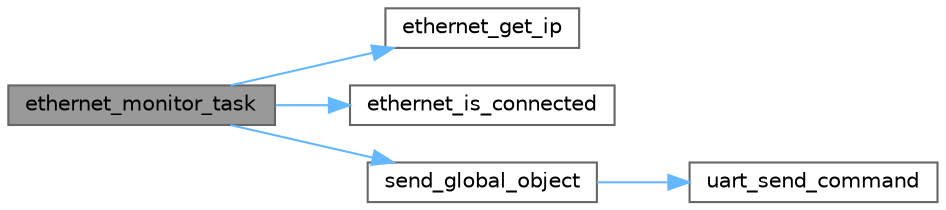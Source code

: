 digraph "ethernet_monitor_task"
{
 // LATEX_PDF_SIZE
  bgcolor="transparent";
  edge [fontname=Helvetica,fontsize=10,labelfontname=Helvetica,labelfontsize=10];
  node [fontname=Helvetica,fontsize=10,shape=box,height=0.2,width=0.4];
  rankdir="LR";
  Node1 [id="Node000001",label="ethernet_monitor_task",height=0.2,width=0.4,color="gray40", fillcolor="grey60", style="filled", fontcolor="black",tooltip="Wrapper function for the ethernet monitoring task."];
  Node1 -> Node2 [id="edge5_Node000001_Node000002",color="steelblue1",style="solid",tooltip=" "];
  Node2 [id="Node000002",label="ethernet_get_ip",height=0.2,width=0.4,color="grey40", fillcolor="white", style="filled",URL="$ethernet_8c.html#afcdc1ac7a161416f9aa70c6802794598",tooltip="Get the IP address assigned to the Ethernet interface."];
  Node1 -> Node3 [id="edge6_Node000001_Node000003",color="steelblue1",style="solid",tooltip=" "];
  Node3 [id="Node000003",label="ethernet_is_connected",height=0.2,width=0.4,color="grey40", fillcolor="white", style="filled",URL="$ethernet_8c.html#a413b14a7107939f76a186c5d459a4a84",tooltip="Check if Ethernet is connected."];
  Node1 -> Node4 [id="edge7_Node000001_Node000004",color="steelblue1",style="solid",tooltip=" "];
  Node4 [id="Node000004",label="send_global_object",height=0.2,width=0.4,color="grey40", fillcolor="white", style="filled",URL="$serial__send_8c.html#a5054d67ac4b50fb8e90972bd55049e3f",tooltip="Sends a command to update a global object attribute on the Nextion display."];
  Node4 -> Node5 [id="edge8_Node000004_Node000005",color="steelblue1",style="solid",tooltip=" "];
  Node5 [id="Node000005",label="uart_send_command",height=0.2,width=0.4,color="grey40", fillcolor="white", style="filled",URL="$serial__send_8c.html#a396d4a4f67f557de2870d2c47d9a7103",tooltip="Sends the termination command to the Nextion display."];
}
